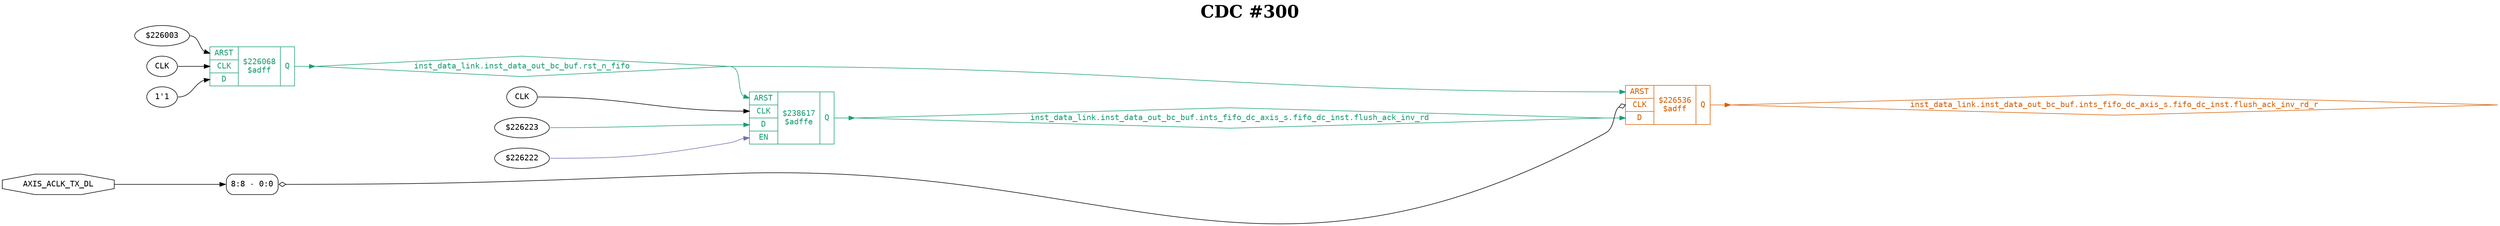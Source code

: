 digraph "spacefibre_light_top" {
label=<<b>CDC #300</b>>;
labelloc="t"
fontsize="30"
node ["fontname"="Courier"]
edge ["fontname"="Courier"]
rankdir="LR";
remincross=true;
n1 [ shape=octagon, label="AXIS_ACLK_TX_DL", color="black", fontcolor="black", href="/src/ip_spacefibre_light_top/spacefibre_light_top.vhd#58" ];
n2 [ shape=diamond, label="inst_data_link.inst_data_out_bc_buf.ints_fifo_dc_axis_s.fifo_dc_inst.flush_ack_inv_rd", colorscheme="dark28", color="1", fontcolor="1", href="/src/ip/fifo_dc/fifo_dc.vhd#117" ];
n3 [ shape=diamond, label="inst_data_link.inst_data_out_bc_buf.ints_fifo_dc_axis_s.fifo_dc_inst.flush_ack_inv_rd_r", colorscheme="dark28", color="2", fontcolor="2", href="/src/ip/fifo_dc/fifo_dc.vhd#118" ];
n4 [ shape=diamond, label="inst_data_link.inst_data_out_bc_buf.rst_n_fifo", colorscheme="dark28", color="1", fontcolor="1", href="/src/module_data_link/data_out_bc_buf.vhd#118" ];
{ rank="source"; n1;}
{ rank="sink";}
v0 [ label="CLK" ];
v1 [ label="$226223" ];
v2 [ label="$226222" ];
c10 [ shape=record, label="{{<p5> ARST|<p6> CLK|<p7> D|<p8> EN}|$238617\n$adffe|{<p9> Q}}", colorscheme="dark28", color="1", fontcolor="1" , href="/src/ip/fifo_dc/fifo_dc.vhd#321"  ];
v3 [ label="$226003" ];
v4 [ label="CLK" ];
v5 [ label="1'1" ];
c11 [ shape=record, label="{{<p5> ARST|<p6> CLK|<p7> D}|$226068\n$adff|{<p9> Q}}", colorscheme="dark28", color="1", fontcolor="1" , href="/src/module_data_link/data_out_bc_buf.vhd#172"  ];
c12 [ shape=record, label="{{<p5> ARST|<p6> CLK|<p7> D}|$226536\n$adff|{<p9> Q}}", colorscheme="dark28", color="2", fontcolor="2" , href="/src/ip/fifo_dc/fifo_dc.vhd#440"  ];
x6 [ shape=record, style=rounded, label="<s0> 8:8 - 0:0 ", color="black", fontcolor="black" ];
x6:e -> c12:p6:w [arrowhead=odiamond, arrowtail=odiamond, dir=both, color="black", fontcolor="black", label=""];
n1:e -> x6:s0:w [color="black", fontcolor="black", label=""];
c10:p9:e -> n2:w [colorscheme="dark28", color="1", fontcolor="1", label=""];
n2:e -> c12:p7:w [colorscheme="dark28", color="1", fontcolor="1", label=""];
c12:p9:e -> n3:w [colorscheme="dark28", color="2", fontcolor="2", label=""];
c11:p9:e -> n4:w [colorscheme="dark28", color="1", fontcolor="1", label=""];
n4:e -> c10:p5:w [colorscheme="dark28", color="1", fontcolor="1", label=""];
n4:e -> c12:p5:w [colorscheme="dark28", color="1", fontcolor="1", label=""];
v0:e -> c10:p6:w [color="black", fontcolor="black", label=""];
v1:e -> c10:p7:w [colorscheme="dark28", color="1", fontcolor="1", label=""];
v2:e -> c10:p8:w [colorscheme="dark28", color="3", fontcolor="3", label=""];
v3:e -> c11:p5:w [color="black", fontcolor="black", label=""];
v4:e -> c11:p6:w [color="black", fontcolor="black", label=""];
v5:e -> c11:p7:w [color="black", fontcolor="black", label=""];
}
